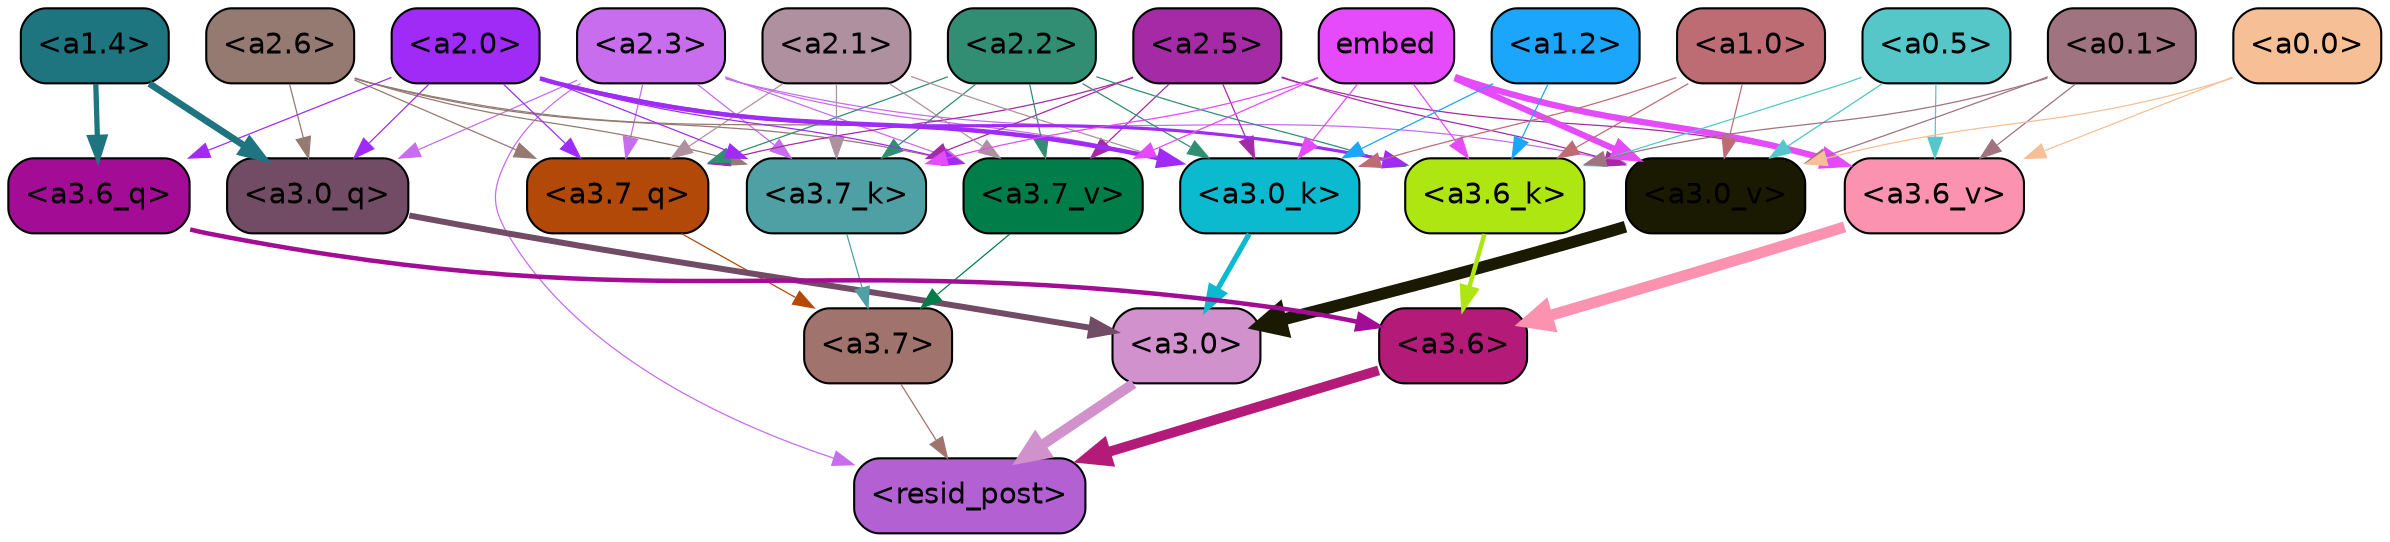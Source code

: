 strict digraph "" {
	graph [bgcolor=transparent,
		layout=dot,
		overlap=false,
		splines=true
	];
	"<a3.7>"	[color=black,
		fillcolor="#a1736d",
		fontname=Helvetica,
		shape=box,
		style="filled, rounded"];
	"<resid_post>"	[color=black,
		fillcolor="#b260d2",
		fontname=Helvetica,
		shape=box,
		style="filled, rounded"];
	"<a3.7>" -> "<resid_post>"	[color="#a1736d",
		penwidth=0.6];
	"<a3.6>"	[color=black,
		fillcolor="#b41a78",
		fontname=Helvetica,
		shape=box,
		style="filled, rounded"];
	"<a3.6>" -> "<resid_post>"	[color="#b41a78",
		penwidth=4.753257989883423];
	"<a3.0>"	[color=black,
		fillcolor="#d191cc",
		fontname=Helvetica,
		shape=box,
		style="filled, rounded"];
	"<a3.0>" -> "<resid_post>"	[color="#d191cc",
		penwidth=4.90053927898407];
	"<a2.3>"	[color=black,
		fillcolor="#c86ded",
		fontname=Helvetica,
		shape=box,
		style="filled, rounded"];
	"<a2.3>" -> "<resid_post>"	[color="#c86ded",
		penwidth=0.6];
	"<a3.7_q>"	[color=black,
		fillcolor="#b34909",
		fontname=Helvetica,
		shape=box,
		style="filled, rounded"];
	"<a2.3>" -> "<a3.7_q>"	[color="#c86ded",
		penwidth=0.6];
	"<a3.0_q>"	[color=black,
		fillcolor="#724b64",
		fontname=Helvetica,
		shape=box,
		style="filled, rounded"];
	"<a2.3>" -> "<a3.0_q>"	[color="#c86ded",
		penwidth=0.6];
	"<a3.7_k>"	[color=black,
		fillcolor="#4fa0a5",
		fontname=Helvetica,
		shape=box,
		style="filled, rounded"];
	"<a2.3>" -> "<a3.7_k>"	[color="#c86ded",
		penwidth=0.6];
	"<a3.0_k>"	[color=black,
		fillcolor="#0cbad0",
		fontname=Helvetica,
		shape=box,
		style="filled, rounded"];
	"<a2.3>" -> "<a3.0_k>"	[color="#c86ded",
		penwidth=0.6];
	"<a3.7_v>"	[color=black,
		fillcolor="#007d48",
		fontname=Helvetica,
		shape=box,
		style="filled, rounded"];
	"<a2.3>" -> "<a3.7_v>"	[color="#c86ded",
		penwidth=0.6];
	"<a3.0_v>"	[color=black,
		fillcolor="#191a01",
		fontname=Helvetica,
		shape=box,
		style="filled, rounded"];
	"<a2.3>" -> "<a3.0_v>"	[color="#c86ded",
		penwidth=0.6];
	"<a3.7_q>" -> "<a3.7>"	[color="#b34909",
		penwidth=0.6];
	"<a3.6_q>"	[color=black,
		fillcolor="#a30c95",
		fontname=Helvetica,
		shape=box,
		style="filled, rounded"];
	"<a3.6_q>" -> "<a3.6>"	[color="#a30c95",
		penwidth=2.160832464694977];
	"<a3.0_q>" -> "<a3.0>"	[color="#724b64",
		penwidth=2.870753765106201];
	"<a3.7_k>" -> "<a3.7>"	[color="#4fa0a5",
		penwidth=0.6];
	"<a3.6_k>"	[color=black,
		fillcolor="#aee612",
		fontname=Helvetica,
		shape=box,
		style="filled, rounded"];
	"<a3.6_k>" -> "<a3.6>"	[color="#aee612",
		penwidth=2.13908451795578];
	"<a3.0_k>" -> "<a3.0>"	[color="#0cbad0",
		penwidth=2.520303964614868];
	"<a3.7_v>" -> "<a3.7>"	[color="#007d48",
		penwidth=0.6];
	"<a3.6_v>"	[color=black,
		fillcolor="#fb92af",
		fontname=Helvetica,
		shape=box,
		style="filled, rounded"];
	"<a3.6_v>" -> "<a3.6>"	[color="#fb92af",
		penwidth=5.297133803367615];
	"<a3.0_v>" -> "<a3.0>"	[color="#191a01",
		penwidth=5.680712580680847];
	"<a2.6>"	[color=black,
		fillcolor="#947a70",
		fontname=Helvetica,
		shape=box,
		style="filled, rounded"];
	"<a2.6>" -> "<a3.7_q>"	[color="#947a70",
		penwidth=0.6];
	"<a2.6>" -> "<a3.0_q>"	[color="#947a70",
		penwidth=0.6];
	"<a2.6>" -> "<a3.7_k>"	[color="#947a70",
		penwidth=0.6];
	"<a2.6>" -> "<a3.0_k>"	[color="#947a70",
		penwidth=0.6];
	"<a2.6>" -> "<a3.7_v>"	[color="#947a70",
		penwidth=0.6];
	"<a2.5>"	[color=black,
		fillcolor="#a42ba5",
		fontname=Helvetica,
		shape=box,
		style="filled, rounded"];
	"<a2.5>" -> "<a3.7_q>"	[color="#a42ba5",
		penwidth=0.6];
	"<a2.5>" -> "<a3.7_k>"	[color="#a42ba5",
		penwidth=0.6];
	"<a2.5>" -> "<a3.0_k>"	[color="#a42ba5",
		penwidth=0.6];
	"<a2.5>" -> "<a3.7_v>"	[color="#a42ba5",
		penwidth=0.6];
	"<a2.5>" -> "<a3.6_v>"	[color="#a42ba5",
		penwidth=0.6];
	"<a2.5>" -> "<a3.0_v>"	[color="#a42ba5",
		penwidth=0.6];
	"<a2.2>"	[color=black,
		fillcolor="#328e72",
		fontname=Helvetica,
		shape=box,
		style="filled, rounded"];
	"<a2.2>" -> "<a3.7_q>"	[color="#328e72",
		penwidth=0.6];
	"<a2.2>" -> "<a3.7_k>"	[color="#328e72",
		penwidth=0.6];
	"<a2.2>" -> "<a3.6_k>"	[color="#328e72",
		penwidth=0.6];
	"<a2.2>" -> "<a3.0_k>"	[color="#328e72",
		penwidth=0.6];
	"<a2.2>" -> "<a3.7_v>"	[color="#328e72",
		penwidth=0.6];
	"<a2.1>"	[color=black,
		fillcolor="#af909f",
		fontname=Helvetica,
		shape=box,
		style="filled, rounded"];
	"<a2.1>" -> "<a3.7_q>"	[color="#af909f",
		penwidth=0.6];
	"<a2.1>" -> "<a3.7_k>"	[color="#af909f",
		penwidth=0.6];
	"<a2.1>" -> "<a3.0_k>"	[color="#af909f",
		penwidth=0.6];
	"<a2.1>" -> "<a3.7_v>"	[color="#af909f",
		penwidth=0.6];
	"<a2.0>"	[color=black,
		fillcolor="#a12bf6",
		fontname=Helvetica,
		shape=box,
		style="filled, rounded"];
	"<a2.0>" -> "<a3.7_q>"	[color="#a12bf6",
		penwidth=0.6];
	"<a2.0>" -> "<a3.6_q>"	[color="#a12bf6",
		penwidth=0.6];
	"<a2.0>" -> "<a3.0_q>"	[color="#a12bf6",
		penwidth=0.6];
	"<a2.0>" -> "<a3.7_k>"	[color="#a12bf6",
		penwidth=0.6];
	"<a2.0>" -> "<a3.6_k>"	[color="#a12bf6",
		penwidth=1.5348684191703796];
	"<a2.0>" -> "<a3.0_k>"	[color="#a12bf6",
		penwidth=2.172017753124237];
	"<a2.0>" -> "<a3.7_v>"	[color="#a12bf6",
		penwidth=0.6];
	"<a1.4>"	[color=black,
		fillcolor="#1e7580",
		fontname=Helvetica,
		shape=box,
		style="filled, rounded"];
	"<a1.4>" -> "<a3.6_q>"	[color="#1e7580",
		penwidth=2.532623291015625];
	"<a1.4>" -> "<a3.0_q>"	[color="#1e7580",
		penwidth=3.2595192790031433];
	embed	[color=black,
		fillcolor="#e54afb",
		fontname=Helvetica,
		shape=box,
		style="filled, rounded"];
	embed -> "<a3.7_k>"	[color="#e54afb",
		penwidth=0.6];
	embed -> "<a3.6_k>"	[color="#e54afb",
		penwidth=0.6];
	embed -> "<a3.0_k>"	[color="#e54afb",
		penwidth=0.6117386221885681];
	embed -> "<a3.7_v>"	[color="#e54afb",
		penwidth=0.6];
	embed -> "<a3.6_v>"	[color="#e54afb",
		penwidth=3.0186105966567993];
	embed -> "<a3.0_v>"	[color="#e54afb",
		penwidth=2.969020187854767];
	"<a1.2>"	[color=black,
		fillcolor="#1ba6fc",
		fontname=Helvetica,
		shape=box,
		style="filled, rounded"];
	"<a1.2>" -> "<a3.6_k>"	[color="#1ba6fc",
		penwidth=0.6];
	"<a1.2>" -> "<a3.0_k>"	[color="#1ba6fc",
		penwidth=0.6];
	"<a1.0>"	[color=black,
		fillcolor="#be6c74",
		fontname=Helvetica,
		shape=box,
		style="filled, rounded"];
	"<a1.0>" -> "<a3.6_k>"	[color="#be6c74",
		penwidth=0.6];
	"<a1.0>" -> "<a3.0_k>"	[color="#be6c74",
		penwidth=0.6];
	"<a1.0>" -> "<a3.0_v>"	[color="#be6c74",
		penwidth=0.6];
	"<a0.5>"	[color=black,
		fillcolor="#56c7c8",
		fontname=Helvetica,
		shape=box,
		style="filled, rounded"];
	"<a0.5>" -> "<a3.6_k>"	[color="#56c7c8",
		penwidth=0.6];
	"<a0.5>" -> "<a3.6_v>"	[color="#56c7c8",
		penwidth=0.6];
	"<a0.5>" -> "<a3.0_v>"	[color="#56c7c8",
		penwidth=0.6409564018249512];
	"<a0.1>"	[color=black,
		fillcolor="#a07381",
		fontname=Helvetica,
		shape=box,
		style="filled, rounded"];
	"<a0.1>" -> "<a3.6_k>"	[color="#a07381",
		penwidth=0.6];
	"<a0.1>" -> "<a3.6_v>"	[color="#a07381",
		penwidth=0.6];
	"<a0.1>" -> "<a3.0_v>"	[color="#a07381",
		penwidth=0.6];
	"<a0.0>"	[color=black,
		fillcolor="#f7bf95",
		fontname=Helvetica,
		shape=box,
		style="filled, rounded"];
	"<a0.0>" -> "<a3.6_v>"	[color="#f7bf95",
		penwidth=0.6];
	"<a0.0>" -> "<a3.0_v>"	[color="#f7bf95",
		penwidth=0.6];
}

